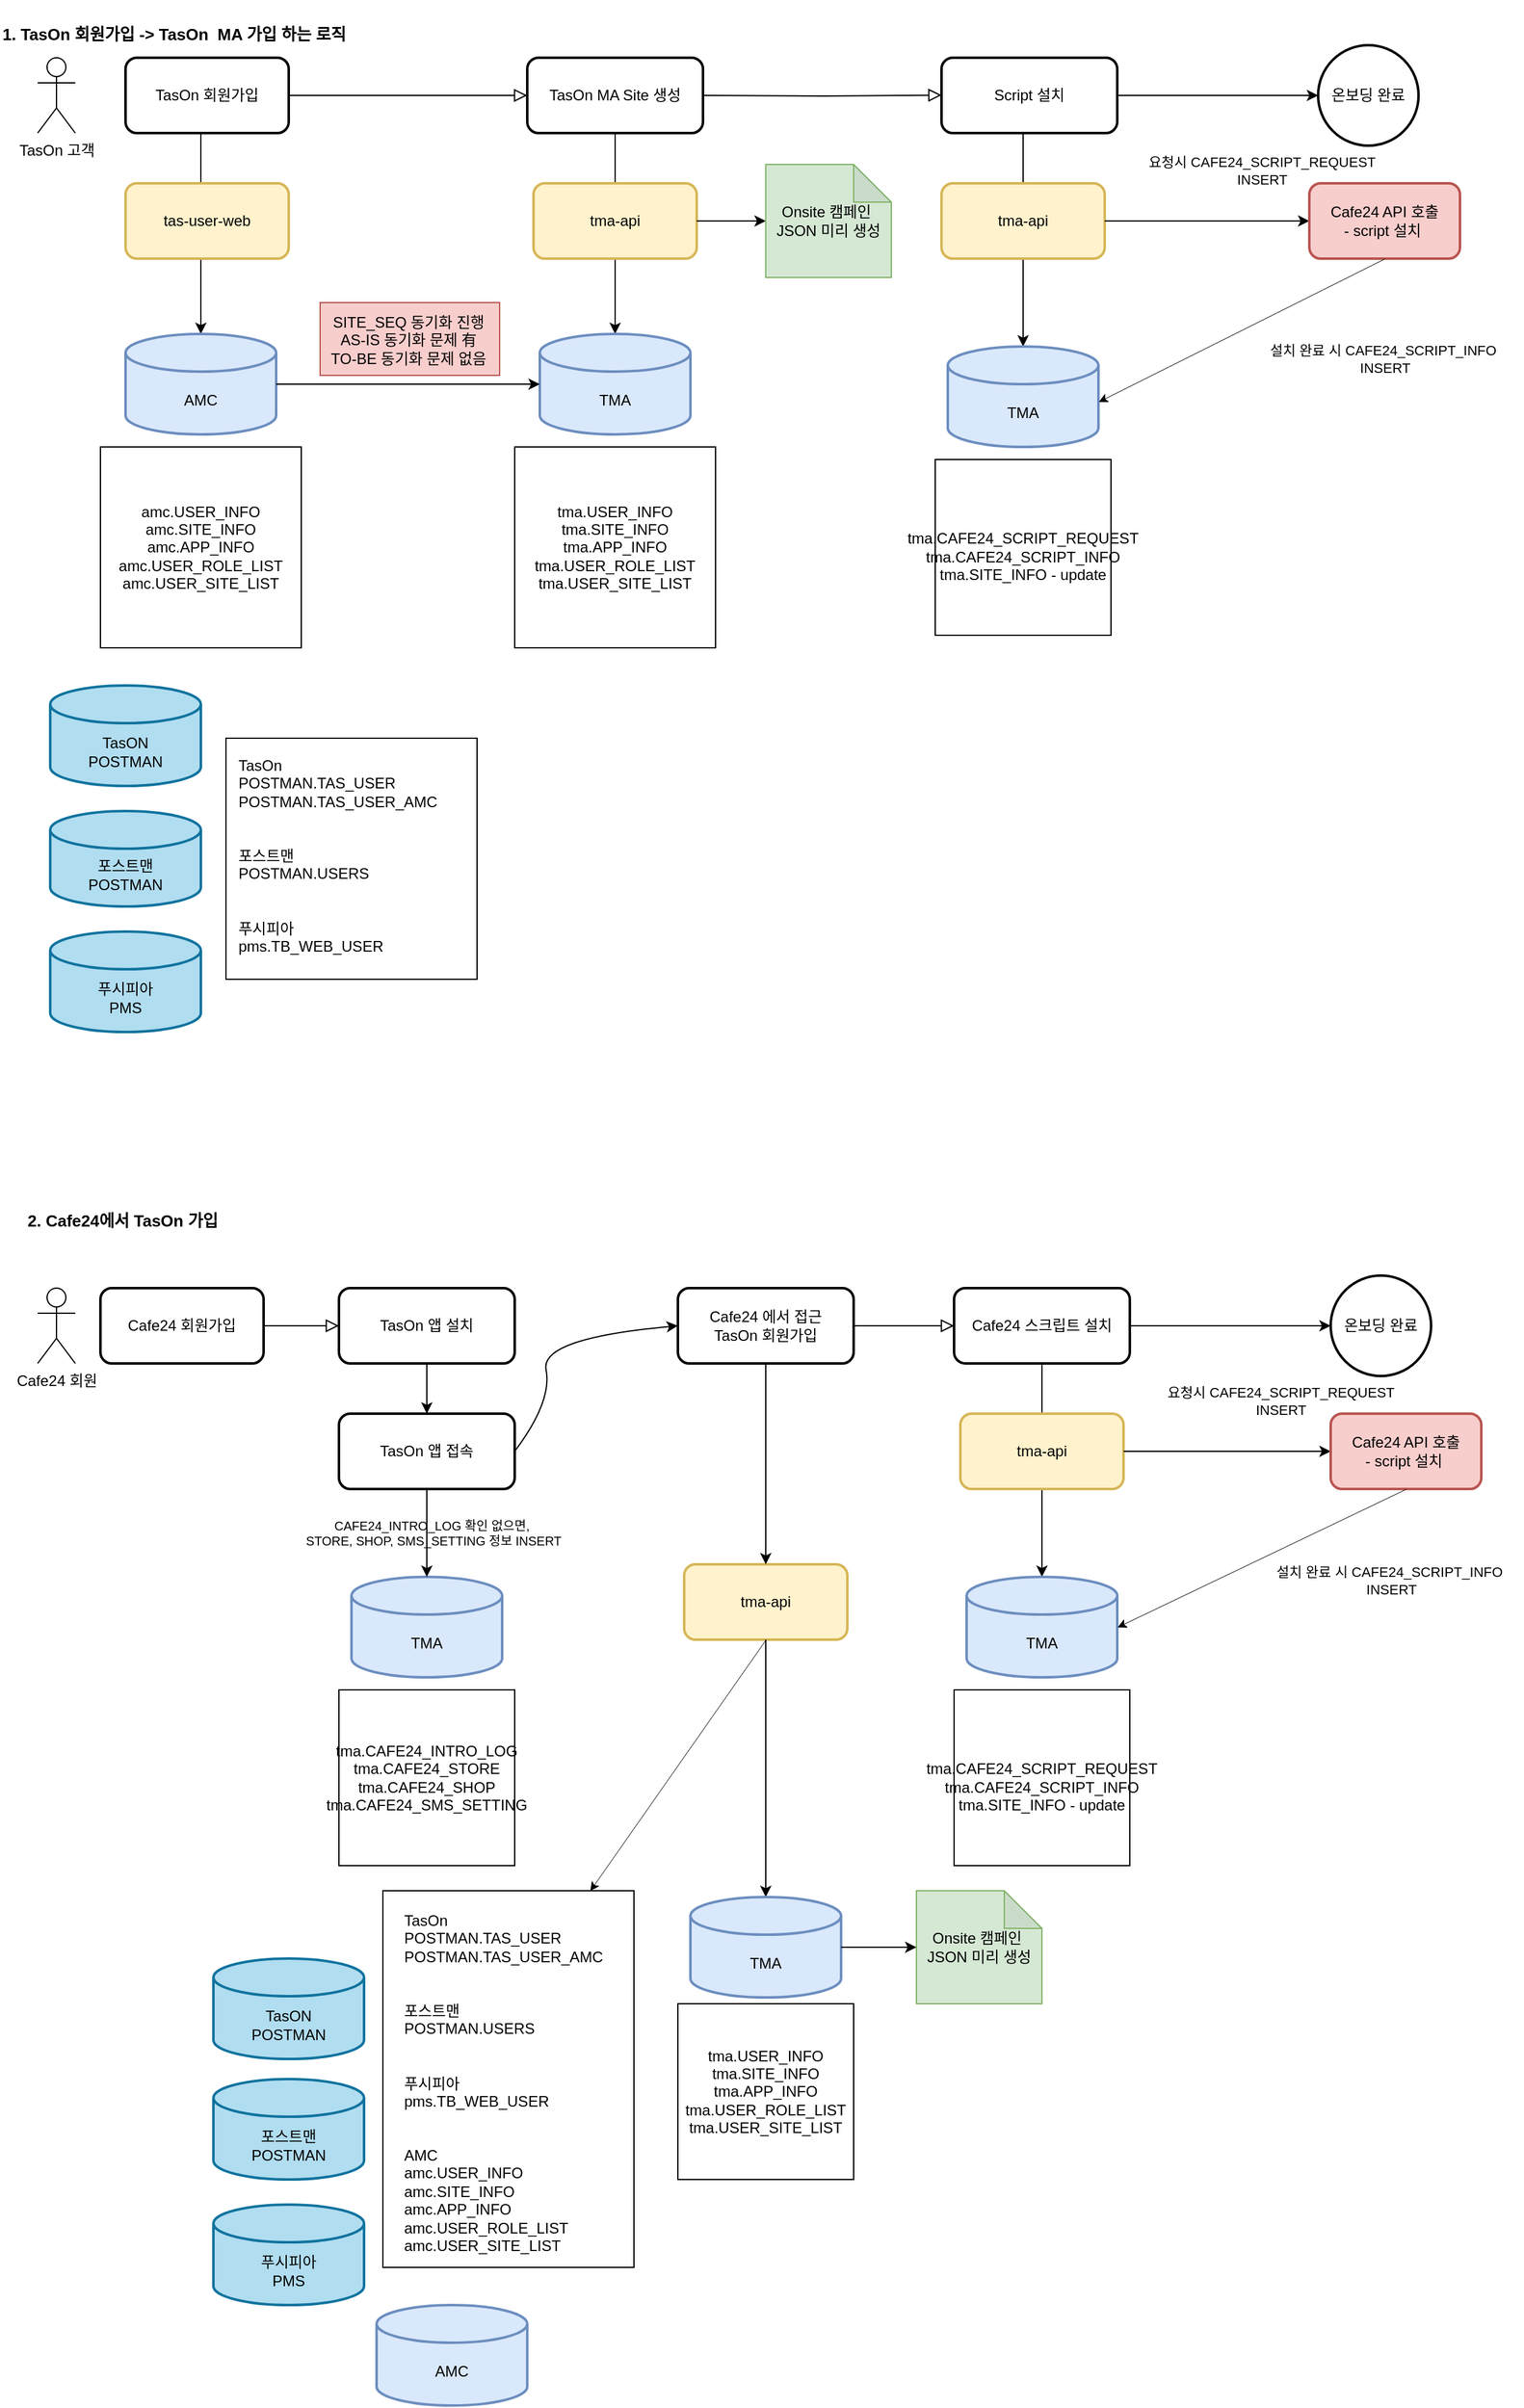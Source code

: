 <mxfile version="21.7.5" type="github">
  <diagram name="페이지-1" id="8XCkK9Wqvl7NkWUmMLuJ">
    <mxGraphModel dx="784" dy="423" grid="1" gridSize="10" guides="1" tooltips="1" connect="1" arrows="1" fold="1" page="1" pageScale="1" pageWidth="1169" pageHeight="1654" math="0" shadow="0">
      <root>
        <mxCell id="0" />
        <mxCell id="1" parent="0" />
        <mxCell id="aHB1TRmOb6sOubxurkW1-218" value="" style="rounded=0;whiteSpace=wrap;html=1;fillColor=#f8cecc;gradientColor=none;strokeColor=#b85450;" vertex="1" parent="1">
          <mxGeometry x="265" y="255" width="143" height="58" as="geometry" />
        </mxCell>
        <mxCell id="aHB1TRmOb6sOubxurkW1-219" value="" style="rounded=0;whiteSpace=wrap;html=1;" vertex="1" parent="1">
          <mxGeometry x="190" y="602" width="200" height="192" as="geometry" />
        </mxCell>
        <mxCell id="aHB1TRmOb6sOubxurkW1-220" value="" style="rounded=0;whiteSpace=wrap;html=1;" vertex="1" parent="1">
          <mxGeometry x="315" y="1520" width="200" height="300" as="geometry" />
        </mxCell>
        <mxCell id="aHB1TRmOb6sOubxurkW1-221" value="TasOn 고객" style="shape=umlActor;verticalLabelPosition=bottom;verticalAlign=top;html=1;labelBackgroundColor=none;" vertex="1" parent="1">
          <mxGeometry x="40" y="60" width="30" height="60" as="geometry" />
        </mxCell>
        <mxCell id="aHB1TRmOb6sOubxurkW1-222" value="" style="rounded=0;html=1;jettySize=auto;orthogonalLoop=1;fontSize=11;endArrow=block;endFill=0;endSize=8;strokeWidth=1;shadow=0;labelBackgroundColor=none;edgeStyle=orthogonalEdgeStyle;fontColor=default;entryX=0;entryY=0.5;entryDx=0;entryDy=0;exitX=1;exitY=0.5;exitDx=0;exitDy=0;" edge="1" parent="1" source="aHB1TRmOb6sOubxurkW1-223" target="aHB1TRmOb6sOubxurkW1-224">
          <mxGeometry relative="1" as="geometry">
            <mxPoint x="430" y="100" as="targetPoint" />
            <mxPoint x="310" y="100" as="sourcePoint" />
          </mxGeometry>
        </mxCell>
        <mxCell id="aHB1TRmOb6sOubxurkW1-223" value="TasOn 회원가입" style="rounded=1;whiteSpace=wrap;html=1;fontSize=12;glass=0;strokeWidth=2;shadow=0;labelBackgroundColor=none;" vertex="1" parent="1">
          <mxGeometry x="110" y="60" width="130" height="60" as="geometry" />
        </mxCell>
        <mxCell id="aHB1TRmOb6sOubxurkW1-224" value="TasOn MA Site 생성" style="rounded=1;whiteSpace=wrap;html=1;fontSize=12;glass=0;strokeWidth=2;shadow=0;labelBackgroundColor=none;" vertex="1" parent="1">
          <mxGeometry x="430" y="60" width="140" height="60" as="geometry" />
        </mxCell>
        <mxCell id="aHB1TRmOb6sOubxurkW1-225" value="" style="endArrow=classic;html=1;rounded=0;labelBackgroundColor=none;fontColor=default;entryX=0.5;entryY=0;entryDx=0;entryDy=0;entryPerimeter=0;" edge="1" parent="1" target="aHB1TRmOb6sOubxurkW1-226">
          <mxGeometry width="50" height="50" relative="1" as="geometry">
            <mxPoint x="170" y="120" as="sourcePoint" />
            <mxPoint x="172" y="274" as="targetPoint" />
          </mxGeometry>
        </mxCell>
        <mxCell id="aHB1TRmOb6sOubxurkW1-226" value="AMC" style="shape=cylinder3;whiteSpace=wrap;html=1;boundedLbl=1;backgroundOutline=1;size=15;strokeWidth=2;labelBackgroundColor=none;fillColor=#dae8fc;strokeColor=#6c8ebf;" vertex="1" parent="1">
          <mxGeometry x="110" y="280" width="120" height="80" as="geometry" />
        </mxCell>
        <mxCell id="aHB1TRmOb6sOubxurkW1-227" value="" style="endArrow=classic;html=1;rounded=0;labelBackgroundColor=none;fontColor=default;" edge="1" parent="1" target="aHB1TRmOb6sOubxurkW1-228">
          <mxGeometry width="50" height="50" relative="1" as="geometry">
            <mxPoint x="500" y="120" as="sourcePoint" />
            <mxPoint x="500" y="220" as="targetPoint" />
          </mxGeometry>
        </mxCell>
        <mxCell id="aHB1TRmOb6sOubxurkW1-228" value="TMA" style="shape=cylinder3;whiteSpace=wrap;html=1;boundedLbl=1;backgroundOutline=1;size=15;strokeWidth=2;labelBackgroundColor=none;fillColor=#dae8fc;strokeColor=#6c8ebf;" vertex="1" parent="1">
          <mxGeometry x="440" y="280" width="120" height="80" as="geometry" />
        </mxCell>
        <mxCell id="aHB1TRmOb6sOubxurkW1-229" value="tma-api" style="rounded=1;whiteSpace=wrap;html=1;strokeWidth=2;labelBackgroundColor=none;fillColor=#fff2cc;strokeColor=#d6b656;" vertex="1" parent="1">
          <mxGeometry x="435" y="160" width="130" height="60" as="geometry" />
        </mxCell>
        <mxCell id="aHB1TRmOb6sOubxurkW1-230" value="" style="endArrow=classic;html=1;rounded=0;entryX=0;entryY=0.5;entryDx=0;entryDy=0;entryPerimeter=0;exitX=1;exitY=0.5;exitDx=0;exitDy=0;exitPerimeter=0;labelBackgroundColor=none;fontColor=default;" edge="1" parent="1">
          <mxGeometry width="50" height="50" relative="1" as="geometry">
            <mxPoint x="230" y="320" as="sourcePoint" />
            <mxPoint x="440" y="320" as="targetPoint" />
          </mxGeometry>
        </mxCell>
        <mxCell id="aHB1TRmOb6sOubxurkW1-231" value="tma.USER_INFO&#xa;tma.SITE_INFO&#xa;tma.APP_INFO&#xa;tma.USER_ROLE_LIST&#xa;tma.USER_SITE_LIST" style="whiteSpace=wrap;html=1;aspect=fixed;labelBackgroundColor=none;" vertex="1" parent="1">
          <mxGeometry x="420" y="370" width="160" height="160" as="geometry" />
        </mxCell>
        <mxCell id="aHB1TRmOb6sOubxurkW1-232" value="&lt;div&gt;amc.USER_INFO&lt;/div&gt;&lt;div&gt;amc.SITE_INFO&lt;/div&gt;&lt;div&gt;amc.APP_INFO&lt;/div&gt;&lt;div&gt;amc.USER_ROLE_LIST&lt;/div&gt;&lt;div&gt;amc.USER_SITE_LIST&lt;/div&gt;" style="whiteSpace=wrap;html=1;aspect=fixed;labelBackgroundColor=none;" vertex="1" parent="1">
          <mxGeometry x="90" y="370" width="160" height="160" as="geometry" />
        </mxCell>
        <mxCell id="aHB1TRmOb6sOubxurkW1-233" value="" style="endArrow=classic;html=1;rounded=0;entryX=0;entryY=0.5;entryDx=0;entryDy=0;entryPerimeter=0;labelBackgroundColor=none;fontColor=default;exitX=1;exitY=0.5;exitDx=0;exitDy=0;" edge="1" parent="1" source="aHB1TRmOb6sOubxurkW1-229" target="aHB1TRmOb6sOubxurkW1-234">
          <mxGeometry width="50" height="50" relative="1" as="geometry">
            <mxPoint x="570" y="190" as="sourcePoint" />
            <mxPoint x="615" y="310" as="targetPoint" />
          </mxGeometry>
        </mxCell>
        <mxCell id="aHB1TRmOb6sOubxurkW1-234" value="Onsite 캠페인&amp;nbsp;&lt;br&gt;JSON 미리 생성" style="shape=note;whiteSpace=wrap;html=1;backgroundOutline=1;darkOpacity=0.05;labelBackgroundColor=none;fillColor=#d5e8d4;strokeColor=#82b366;" vertex="1" parent="1">
          <mxGeometry x="620" y="145" width="100" height="90" as="geometry" />
        </mxCell>
        <mxCell id="aHB1TRmOb6sOubxurkW1-235" value="&lt;h2&gt;&lt;font style=&quot;font-size: 13px;&quot;&gt;1. TasOn 회원가입 -&amp;gt; TasOn&amp;nbsp; MA 가입 하는 로직&amp;nbsp;&lt;/font&gt;&lt;/h2&gt;" style="text;strokeColor=none;align=left;fillColor=none;html=1;verticalAlign=middle;whiteSpace=wrap;rounded=0;labelBackgroundColor=none;" vertex="1" parent="1">
          <mxGeometry x="10" y="20" width="290" height="40" as="geometry" />
        </mxCell>
        <mxCell id="aHB1TRmOb6sOubxurkW1-236" value="tas-user-web" style="rounded=1;whiteSpace=wrap;html=1;strokeWidth=2;labelBackgroundColor=none;fillColor=#fff2cc;strokeColor=#d6b656;" vertex="1" parent="1">
          <mxGeometry x="110" y="160" width="130" height="60" as="geometry" />
        </mxCell>
        <mxCell id="aHB1TRmOb6sOubxurkW1-237" value="&lt;h2&gt;&lt;span style=&quot;font-size: 13px;&quot;&gt;2. Cafe24에서 TasOn 가입&amp;nbsp;&lt;/span&gt;&lt;/h2&gt;" style="text;strokeColor=none;align=left;fillColor=none;html=1;verticalAlign=middle;whiteSpace=wrap;rounded=0;labelBackgroundColor=none;" vertex="1" parent="1">
          <mxGeometry x="30" y="970" width="290" height="30" as="geometry" />
        </mxCell>
        <mxCell id="aHB1TRmOb6sOubxurkW1-238" value="Cafe24 회원" style="shape=umlActor;verticalLabelPosition=bottom;verticalAlign=top;html=1;labelBackgroundColor=none;" vertex="1" parent="1">
          <mxGeometry x="40" y="1040" width="30" height="60" as="geometry" />
        </mxCell>
        <mxCell id="aHB1TRmOb6sOubxurkW1-239" value="" style="rounded=0;html=1;jettySize=auto;orthogonalLoop=1;fontSize=11;endArrow=block;endFill=0;endSize=8;strokeWidth=1;shadow=0;labelBackgroundColor=none;edgeStyle=orthogonalEdgeStyle;fontColor=default;entryX=0;entryY=0.5;entryDx=0;entryDy=0;exitX=1;exitY=0.5;exitDx=0;exitDy=0;" edge="1" parent="1" source="aHB1TRmOb6sOubxurkW1-240" target="aHB1TRmOb6sOubxurkW1-242">
          <mxGeometry relative="1" as="geometry">
            <mxPoint x="420" y="1080" as="targetPoint" />
            <mxPoint x="250" y="1070" as="sourcePoint" />
            <Array as="points" />
          </mxGeometry>
        </mxCell>
        <mxCell id="aHB1TRmOb6sOubxurkW1-240" value="Cafe24 회원가입" style="rounded=1;whiteSpace=wrap;html=1;fontSize=12;glass=0;strokeWidth=2;shadow=0;labelBackgroundColor=none;" vertex="1" parent="1">
          <mxGeometry x="90" y="1040" width="130" height="60" as="geometry" />
        </mxCell>
        <mxCell id="aHB1TRmOb6sOubxurkW1-241" value="" style="edgeStyle=orthogonalEdgeStyle;rounded=0;orthogonalLoop=1;jettySize=auto;html=1;" edge="1" parent="1" source="aHB1TRmOb6sOubxurkW1-242" target="aHB1TRmOb6sOubxurkW1-265">
          <mxGeometry relative="1" as="geometry" />
        </mxCell>
        <mxCell id="aHB1TRmOb6sOubxurkW1-242" value="TasOn 앱 설치" style="rounded=1;whiteSpace=wrap;html=1;fontSize=12;glass=0;strokeWidth=2;shadow=0;labelBackgroundColor=none;" vertex="1" parent="1">
          <mxGeometry x="280" y="1040" width="140" height="60" as="geometry" />
        </mxCell>
        <mxCell id="aHB1TRmOb6sOubxurkW1-243" value="tma.USER_INFO&#xa;tma.SITE_INFO&#xa;tma.APP_INFO&#xa;tma.USER_ROLE_LIST&#xa;tma.USER_SITE_LIST" style="whiteSpace=wrap;html=1;aspect=fixed;labelBackgroundColor=none;" vertex="1" parent="1">
          <mxGeometry x="550" y="1610" width="140" height="140" as="geometry" />
        </mxCell>
        <mxCell id="aHB1TRmOb6sOubxurkW1-244" value="Onsite 캠페인&amp;nbsp;&lt;br&gt;JSON 미리 생성" style="shape=note;whiteSpace=wrap;html=1;backgroundOutline=1;darkOpacity=0.05;labelBackgroundColor=none;fillColor=#d5e8d4;strokeColor=#82b366;" vertex="1" parent="1">
          <mxGeometry x="740" y="1520" width="100" height="90" as="geometry" />
        </mxCell>
        <mxCell id="aHB1TRmOb6sOubxurkW1-245" value="" style="rounded=0;html=1;jettySize=auto;orthogonalLoop=1;fontSize=11;endArrow=block;endFill=0;endSize=8;strokeWidth=1;shadow=0;labelBackgroundColor=none;edgeStyle=orthogonalEdgeStyle;fontColor=default;entryX=0;entryY=0.5;entryDx=0;entryDy=0;" edge="1" parent="1" source="aHB1TRmOb6sOubxurkW1-268" target="aHB1TRmOb6sOubxurkW1-247">
          <mxGeometry relative="1" as="geometry">
            <mxPoint x="980" y="1080" as="targetPoint" />
            <mxPoint x="600" y="1070" as="sourcePoint" />
          </mxGeometry>
        </mxCell>
        <mxCell id="aHB1TRmOb6sOubxurkW1-246" value="" style="edgeStyle=orthogonalEdgeStyle;rounded=0;orthogonalLoop=1;jettySize=auto;html=1;" edge="1" parent="1" source="aHB1TRmOb6sOubxurkW1-247" target="aHB1TRmOb6sOubxurkW1-259">
          <mxGeometry relative="1" as="geometry">
            <Array as="points">
              <mxPoint x="960" y="1070" />
              <mxPoint x="960" y="1070" />
            </Array>
          </mxGeometry>
        </mxCell>
        <mxCell id="aHB1TRmOb6sOubxurkW1-247" value="Cafe24 스크립트 설치" style="rounded=1;whiteSpace=wrap;html=1;fontSize=12;glass=0;strokeWidth=2;shadow=0;labelBackgroundColor=none;" vertex="1" parent="1">
          <mxGeometry x="770" y="1040" width="140" height="60" as="geometry" />
        </mxCell>
        <mxCell id="aHB1TRmOb6sOubxurkW1-248" value="Script 설치" style="rounded=1;whiteSpace=wrap;html=1;fontSize=12;glass=0;strokeWidth=2;shadow=0;labelBackgroundColor=none;" vertex="1" parent="1">
          <mxGeometry x="760" y="60" width="140" height="60" as="geometry" />
        </mxCell>
        <mxCell id="aHB1TRmOb6sOubxurkW1-249" value="" style="rounded=0;html=1;jettySize=auto;orthogonalLoop=1;fontSize=11;endArrow=block;endFill=0;endSize=8;strokeWidth=1;shadow=0;labelBackgroundColor=none;edgeStyle=orthogonalEdgeStyle;fontColor=default;entryX=0;entryY=0.5;entryDx=0;entryDy=0;" edge="1" parent="1">
          <mxGeometry relative="1" as="geometry">
            <mxPoint x="760" y="89.79" as="targetPoint" />
            <mxPoint x="570" y="90" as="sourcePoint" />
          </mxGeometry>
        </mxCell>
        <mxCell id="aHB1TRmOb6sOubxurkW1-250" value="" style="endArrow=classic;html=1;rounded=0;labelBackgroundColor=none;fontColor=default;" edge="1" parent="1" target="aHB1TRmOb6sOubxurkW1-251">
          <mxGeometry width="50" height="50" relative="1" as="geometry">
            <mxPoint x="840" y="1100" as="sourcePoint" />
            <mxPoint x="840" y="1200" as="targetPoint" />
          </mxGeometry>
        </mxCell>
        <mxCell id="aHB1TRmOb6sOubxurkW1-251" value="TMA" style="shape=cylinder3;whiteSpace=wrap;html=1;boundedLbl=1;backgroundOutline=1;size=15;strokeWidth=2;labelBackgroundColor=none;fillColor=#dae8fc;strokeColor=#6c8ebf;" vertex="1" parent="1">
          <mxGeometry x="780" y="1270" width="120" height="80" as="geometry" />
        </mxCell>
        <mxCell id="aHB1TRmOb6sOubxurkW1-252" value="tma-api" style="rounded=1;whiteSpace=wrap;html=1;strokeWidth=2;labelBackgroundColor=none;fillColor=#fff2cc;strokeColor=#d6b656;" vertex="1" parent="1">
          <mxGeometry x="775" y="1140" width="130" height="60" as="geometry" />
        </mxCell>
        <mxCell id="aHB1TRmOb6sOubxurkW1-253" value="" style="endArrow=classic;html=1;rounded=0;entryX=0;entryY=0.5;entryDx=0;entryDy=0;exitX=1;exitY=0.5;exitDx=0;exitDy=0;" edge="1" parent="1" source="aHB1TRmOb6sOubxurkW1-252" target="aHB1TRmOb6sOubxurkW1-254">
          <mxGeometry width="50" height="50" relative="1" as="geometry">
            <mxPoint x="670" y="1320" as="sourcePoint" />
            <mxPoint x="970" y="1170" as="targetPoint" />
          </mxGeometry>
        </mxCell>
        <mxCell id="aHB1TRmOb6sOubxurkW1-254" value="Cafe24 API 호출&lt;br&gt;- script 설치&amp;nbsp;" style="rounded=1;whiteSpace=wrap;html=1;strokeWidth=2;fillColor=#f8cecc;strokeColor=#b85450;" vertex="1" parent="1">
          <mxGeometry x="1070" y="1140" width="120" height="60" as="geometry" />
        </mxCell>
        <mxCell id="aHB1TRmOb6sOubxurkW1-255" value="" style="endArrow=classic;html=1;rounded=0;labelBackgroundColor=none;fontColor=default;entryX=1;entryY=0.5;entryDx=0;entryDy=0;entryPerimeter=0;strokeWidth=0.5;exitX=0.5;exitY=1;exitDx=0;exitDy=0;" edge="1" parent="1" source="aHB1TRmOb6sOubxurkW1-254" target="aHB1TRmOb6sOubxurkW1-251">
          <mxGeometry width="50" height="50" relative="1" as="geometry">
            <mxPoint x="1059.47" y="1200" as="sourcePoint" />
            <mxPoint x="900" y="1300" as="targetPoint" />
          </mxGeometry>
        </mxCell>
        <mxCell id="aHB1TRmOb6sOubxurkW1-256" value="&lt;br&gt;&lt;div style=&quot;border-color: var(--border-color); text-align: left;&quot;&gt;tma.CAFE24_SCRIPT_REQUEST&lt;/div&gt;&lt;span style=&quot;border-color: var(--border-color);&quot;&gt;tma.CAFE24_SCRIPT_INFO&lt;br&gt;tma.SITE_INFO - update&lt;br&gt;&lt;/span&gt;" style="whiteSpace=wrap;html=1;aspect=fixed;labelBackgroundColor=none;" vertex="1" parent="1">
          <mxGeometry x="770" y="1360" width="140" height="140" as="geometry" />
        </mxCell>
        <mxCell id="aHB1TRmOb6sOubxurkW1-257" value="요청시 CAFE24_SCRIPT_REQUEST&lt;br style=&quot;font-size: 11px;&quot;&gt;INSERT" style="text;html=1;align=center;verticalAlign=middle;resizable=0;points=[];autosize=1;strokeColor=none;fillColor=none;fontSize=11;" vertex="1" parent="1">
          <mxGeometry x="925" y="1110" width="210" height="40" as="geometry" />
        </mxCell>
        <mxCell id="aHB1TRmOb6sOubxurkW1-258" value="설치 완료 시 CAFE24_SCRIPT_INFO&amp;nbsp;&lt;br style=&quot;font-size: 11px;&quot;&gt;INSERT" style="text;html=1;align=center;verticalAlign=middle;resizable=0;points=[];autosize=1;strokeColor=none;fillColor=none;fontSize=11;" vertex="1" parent="1">
          <mxGeometry x="1013" y="1253" width="210" height="40" as="geometry" />
        </mxCell>
        <mxCell id="aHB1TRmOb6sOubxurkW1-259" value="온보딩 완료" style="ellipse;whiteSpace=wrap;html=1;rounded=1;glass=0;strokeWidth=2;shadow=0;labelBackgroundColor=none;" vertex="1" parent="1">
          <mxGeometry x="1070" y="1030" width="80" height="80" as="geometry" />
        </mxCell>
        <mxCell id="aHB1TRmOb6sOubxurkW1-260" value="" style="edgeStyle=orthogonalEdgeStyle;rounded=0;orthogonalLoop=1;jettySize=auto;html=1;exitX=1;exitY=0.5;exitDx=0;exitDy=0;" edge="1" parent="1" source="aHB1TRmOb6sOubxurkW1-248" target="aHB1TRmOb6sOubxurkW1-261">
          <mxGeometry relative="1" as="geometry">
            <mxPoint x="920" y="90" as="sourcePoint" />
          </mxGeometry>
        </mxCell>
        <mxCell id="aHB1TRmOb6sOubxurkW1-261" value="온보딩 완료" style="ellipse;whiteSpace=wrap;html=1;rounded=1;glass=0;strokeWidth=2;shadow=0;labelBackgroundColor=none;" vertex="1" parent="1">
          <mxGeometry x="1060" y="50" width="80" height="80" as="geometry" />
        </mxCell>
        <mxCell id="aHB1TRmOb6sOubxurkW1-262" value="TMA" style="shape=cylinder3;whiteSpace=wrap;html=1;boundedLbl=1;backgroundOutline=1;size=15;strokeWidth=2;labelBackgroundColor=none;fillColor=#dae8fc;strokeColor=#6c8ebf;" vertex="1" parent="1">
          <mxGeometry x="290" y="1270" width="120" height="80" as="geometry" />
        </mxCell>
        <mxCell id="aHB1TRmOb6sOubxurkW1-263" value="tma.CAFE24_INTRO_LOG&lt;br&gt;tma.CAFE24_STORE&lt;br&gt;tma.CAFE24_SHOP&lt;br&gt;tma.CAFE24_SMS_SETTING" style="whiteSpace=wrap;html=1;aspect=fixed;labelBackgroundColor=none;" vertex="1" parent="1">
          <mxGeometry x="280" y="1360" width="140" height="140" as="geometry" />
        </mxCell>
        <mxCell id="aHB1TRmOb6sOubxurkW1-264" value="" style="edgeStyle=orthogonalEdgeStyle;rounded=0;orthogonalLoop=1;jettySize=auto;html=1;" edge="1" parent="1" source="aHB1TRmOb6sOubxurkW1-265" target="aHB1TRmOb6sOubxurkW1-262">
          <mxGeometry relative="1" as="geometry" />
        </mxCell>
        <mxCell id="aHB1TRmOb6sOubxurkW1-265" value="TasOn 앱 접속" style="rounded=1;whiteSpace=wrap;html=1;fontSize=12;glass=0;strokeWidth=2;shadow=0;labelBackgroundColor=none;" vertex="1" parent="1">
          <mxGeometry x="280" y="1140" width="140" height="60" as="geometry" />
        </mxCell>
        <mxCell id="aHB1TRmOb6sOubxurkW1-266" value="" style="curved=1;endArrow=classic;html=1;rounded=0;exitX=1;exitY=0.5;exitDx=0;exitDy=0;entryX=0;entryY=0.5;entryDx=0;entryDy=0;" edge="1" parent="1" source="aHB1TRmOb6sOubxurkW1-265" target="aHB1TRmOb6sOubxurkW1-268">
          <mxGeometry width="50" height="50" relative="1" as="geometry">
            <mxPoint x="440" y="1130" as="sourcePoint" />
            <mxPoint x="450" y="1070" as="targetPoint" />
            <Array as="points">
              <mxPoint x="450" y="1130" />
              <mxPoint x="440" y="1080" />
            </Array>
          </mxGeometry>
        </mxCell>
        <mxCell id="aHB1TRmOb6sOubxurkW1-267" value="CAFE24_INTRO_LOG 확인 없으면,&amp;nbsp;&lt;br style=&quot;font-size: 10px;&quot;&gt;STORE, SHOP, SMS_SETTING 정보 INSERT" style="text;html=1;align=center;verticalAlign=middle;resizable=0;points=[];autosize=1;strokeColor=none;fillColor=none;fontSize=10;" vertex="1" parent="1">
          <mxGeometry x="240" y="1215" width="230" height="40" as="geometry" />
        </mxCell>
        <mxCell id="aHB1TRmOb6sOubxurkW1-268" value="Cafe24 에서 접근 &lt;br&gt;TasOn 회원가입" style="rounded=1;whiteSpace=wrap;html=1;fontSize=12;glass=0;strokeWidth=2;shadow=0;labelBackgroundColor=none;" vertex="1" parent="1">
          <mxGeometry x="550" y="1040" width="140" height="60" as="geometry" />
        </mxCell>
        <mxCell id="aHB1TRmOb6sOubxurkW1-269" value="tma-api" style="rounded=1;whiteSpace=wrap;html=1;strokeWidth=2;labelBackgroundColor=none;fillColor=#fff2cc;strokeColor=#d6b656;" vertex="1" parent="1">
          <mxGeometry x="555" y="1260" width="130" height="60" as="geometry" />
        </mxCell>
        <mxCell id="aHB1TRmOb6sOubxurkW1-270" value="" style="endArrow=classic;html=1;rounded=0;labelBackgroundColor=none;fontColor=default;exitX=0.5;exitY=1;exitDx=0;exitDy=0;" edge="1" parent="1" source="aHB1TRmOb6sOubxurkW1-268">
          <mxGeometry width="50" height="50" relative="1" as="geometry">
            <mxPoint x="625" y="1110" as="sourcePoint" />
            <mxPoint x="620" y="1260" as="targetPoint" />
          </mxGeometry>
        </mxCell>
        <mxCell id="aHB1TRmOb6sOubxurkW1-271" value="" style="endArrow=classic;html=1;rounded=0;labelBackgroundColor=none;fontColor=default;exitX=0.5;exitY=1;exitDx=0;exitDy=0;entryX=0.5;entryY=0;entryDx=0;entryDy=0;entryPerimeter=0;" edge="1" parent="1" source="aHB1TRmOb6sOubxurkW1-269" target="aHB1TRmOb6sOubxurkW1-272">
          <mxGeometry width="50" height="50" relative="1" as="geometry">
            <mxPoint x="616.9" y="1350" as="sourcePoint" />
            <mxPoint x="620" y="1520" as="targetPoint" />
          </mxGeometry>
        </mxCell>
        <mxCell id="aHB1TRmOb6sOubxurkW1-272" value="TMA" style="shape=cylinder3;whiteSpace=wrap;html=1;boundedLbl=1;backgroundOutline=1;size=15;strokeWidth=2;labelBackgroundColor=none;fillColor=#dae8fc;strokeColor=#6c8ebf;" vertex="1" parent="1">
          <mxGeometry x="560" y="1525" width="120" height="80" as="geometry" />
        </mxCell>
        <mxCell id="aHB1TRmOb6sOubxurkW1-273" value="" style="endArrow=classic;html=1;rounded=0;entryX=0;entryY=0.5;entryDx=0;entryDy=0;entryPerimeter=0;labelBackgroundColor=none;fontColor=default;exitX=1;exitY=0.5;exitDx=0;exitDy=0;exitPerimeter=0;" edge="1" parent="1" source="aHB1TRmOb6sOubxurkW1-272" target="aHB1TRmOb6sOubxurkW1-244">
          <mxGeometry width="50" height="50" relative="1" as="geometry">
            <mxPoint x="730" y="1564.41" as="sourcePoint" />
            <mxPoint x="785" y="1564.41" as="targetPoint" />
          </mxGeometry>
        </mxCell>
        <mxCell id="aHB1TRmOb6sOubxurkW1-274" value="" style="endArrow=classic;html=1;rounded=0;labelBackgroundColor=none;fontColor=default;exitX=0.5;exitY=1;exitDx=0;exitDy=0;fontSize=8;strokeWidth=0.5;" edge="1" parent="1" source="aHB1TRmOb6sOubxurkW1-269">
          <mxGeometry width="50" height="50" relative="1" as="geometry">
            <mxPoint x="600" y="1320" as="sourcePoint" />
            <mxPoint x="480" y="1520" as="targetPoint" />
          </mxGeometry>
        </mxCell>
        <mxCell id="aHB1TRmOb6sOubxurkW1-275" value="TasOn&#xa;POSTMAN.TAS_USER&#xa;POSTMAN.TAS_USER_AMC&#xa;&#xa;&#xa;포스트맨&#xa;POSTMAN.USERS&#xa;&#xa;&#xa;푸시피아&#xa;pms.TB_WEB_USER&#xa;&#xa;&#xa;AMC&#xa;amc.USER_INFO&#xa;amc.SITE_INFO&#xa;amc.APP_INFO&#xa;amc.USER_ROLE_LIST&#xa;amc.USER_SITE_LIST" style="text;whiteSpace=wrap;" vertex="1" parent="1">
          <mxGeometry x="330" y="1530" width="185" height="290" as="geometry" />
        </mxCell>
        <mxCell id="aHB1TRmOb6sOubxurkW1-276" value="" style="endArrow=classic;html=1;rounded=0;labelBackgroundColor=none;fontColor=default;" edge="1" parent="1" target="aHB1TRmOb6sOubxurkW1-277">
          <mxGeometry width="50" height="50" relative="1" as="geometry">
            <mxPoint x="825" y="120" as="sourcePoint" />
            <mxPoint x="825" y="220" as="targetPoint" />
          </mxGeometry>
        </mxCell>
        <mxCell id="aHB1TRmOb6sOubxurkW1-277" value="TMA" style="shape=cylinder3;whiteSpace=wrap;html=1;boundedLbl=1;backgroundOutline=1;size=15;strokeWidth=2;labelBackgroundColor=none;fillColor=#dae8fc;strokeColor=#6c8ebf;" vertex="1" parent="1">
          <mxGeometry x="765" y="290" width="120" height="80" as="geometry" />
        </mxCell>
        <mxCell id="aHB1TRmOb6sOubxurkW1-278" value="tma-api" style="rounded=1;whiteSpace=wrap;html=1;strokeWidth=2;labelBackgroundColor=none;fillColor=#fff2cc;strokeColor=#d6b656;" vertex="1" parent="1">
          <mxGeometry x="760" y="160" width="130" height="60" as="geometry" />
        </mxCell>
        <mxCell id="aHB1TRmOb6sOubxurkW1-279" value="" style="endArrow=classic;html=1;rounded=0;entryX=0;entryY=0.5;entryDx=0;entryDy=0;exitX=1;exitY=0.5;exitDx=0;exitDy=0;" edge="1" parent="1" source="aHB1TRmOb6sOubxurkW1-278" target="aHB1TRmOb6sOubxurkW1-280">
          <mxGeometry width="50" height="50" relative="1" as="geometry">
            <mxPoint x="655" y="340" as="sourcePoint" />
            <mxPoint x="955" y="190" as="targetPoint" />
          </mxGeometry>
        </mxCell>
        <mxCell id="aHB1TRmOb6sOubxurkW1-280" value="Cafe24 API 호출&lt;br&gt;- script 설치&amp;nbsp;" style="rounded=1;whiteSpace=wrap;html=1;strokeWidth=2;fillColor=#f8cecc;strokeColor=#b85450;" vertex="1" parent="1">
          <mxGeometry x="1053" y="160" width="120" height="60" as="geometry" />
        </mxCell>
        <mxCell id="aHB1TRmOb6sOubxurkW1-281" value="&lt;br&gt;&lt;div style=&quot;border-color: var(--border-color); text-align: left;&quot;&gt;tma.CAFE24_SCRIPT_REQUEST&lt;/div&gt;&lt;span style=&quot;border-color: var(--border-color);&quot;&gt;tma.CAFE24_SCRIPT_INFO&lt;br&gt;tma.SITE_INFO - update&lt;br&gt;&lt;/span&gt;" style="whiteSpace=wrap;html=1;aspect=fixed;labelBackgroundColor=none;" vertex="1" parent="1">
          <mxGeometry x="755" y="380" width="140" height="140" as="geometry" />
        </mxCell>
        <mxCell id="aHB1TRmOb6sOubxurkW1-282" value="요청시 CAFE24_SCRIPT_REQUEST&lt;br style=&quot;font-size: 11px;&quot;&gt;INSERT" style="text;html=1;align=center;verticalAlign=middle;resizable=0;points=[];autosize=1;strokeColor=none;fillColor=none;fontSize=11;" vertex="1" parent="1">
          <mxGeometry x="910" y="130" width="210" height="40" as="geometry" />
        </mxCell>
        <mxCell id="aHB1TRmOb6sOubxurkW1-283" value="설치 완료 시 CAFE24_SCRIPT_INFO&amp;nbsp;&lt;br style=&quot;font-size: 11px;&quot;&gt;INSERT" style="text;html=1;align=center;verticalAlign=middle;resizable=0;points=[];autosize=1;strokeColor=none;fillColor=none;fontSize=11;" vertex="1" parent="1">
          <mxGeometry x="1008" y="280" width="210" height="40" as="geometry" />
        </mxCell>
        <mxCell id="aHB1TRmOb6sOubxurkW1-284" value="TasON&lt;br&gt;POSTMAN" style="shape=cylinder3;whiteSpace=wrap;html=1;boundedLbl=1;backgroundOutline=1;size=15;strokeWidth=2;labelBackgroundColor=none;fillColor=#b1ddf0;strokeColor=#10739e;" vertex="1" parent="1">
          <mxGeometry x="180" y="1574" width="120" height="80" as="geometry" />
        </mxCell>
        <mxCell id="aHB1TRmOb6sOubxurkW1-285" value="포스트맨&lt;br&gt;POSTMAN" style="shape=cylinder3;whiteSpace=wrap;html=1;boundedLbl=1;backgroundOutline=1;size=15;strokeWidth=2;labelBackgroundColor=none;fillColor=#b1ddf0;strokeColor=#10739e;" vertex="1" parent="1">
          <mxGeometry x="180" y="1670" width="120" height="80" as="geometry" />
        </mxCell>
        <mxCell id="aHB1TRmOb6sOubxurkW1-286" value="푸시피아&lt;br&gt;PMS" style="shape=cylinder3;whiteSpace=wrap;html=1;boundedLbl=1;backgroundOutline=1;size=15;strokeWidth=2;labelBackgroundColor=none;fillColor=#b1ddf0;strokeColor=#10739e;" vertex="1" parent="1">
          <mxGeometry x="180" y="1770" width="120" height="80" as="geometry" />
        </mxCell>
        <mxCell id="aHB1TRmOb6sOubxurkW1-287" value="AMC" style="shape=cylinder3;whiteSpace=wrap;html=1;boundedLbl=1;backgroundOutline=1;size=15;strokeWidth=2;labelBackgroundColor=none;fillColor=#dae8fc;strokeColor=#6c8ebf;" vertex="1" parent="1">
          <mxGeometry x="310" y="1850" width="120" height="80" as="geometry" />
        </mxCell>
        <mxCell id="aHB1TRmOb6sOubxurkW1-288" value="TasON&lt;br&gt;POSTMAN" style="shape=cylinder3;whiteSpace=wrap;html=1;boundedLbl=1;backgroundOutline=1;size=15;strokeWidth=2;labelBackgroundColor=none;fillColor=#b1ddf0;strokeColor=#10739e;" vertex="1" parent="1">
          <mxGeometry x="50" y="560" width="120" height="80" as="geometry" />
        </mxCell>
        <mxCell id="aHB1TRmOb6sOubxurkW1-289" value="포스트맨&lt;br&gt;POSTMAN" style="shape=cylinder3;whiteSpace=wrap;html=1;boundedLbl=1;backgroundOutline=1;size=15;strokeWidth=2;labelBackgroundColor=none;fillColor=#b1ddf0;strokeColor=#10739e;" vertex="1" parent="1">
          <mxGeometry x="50" y="660" width="120" height="76" as="geometry" />
        </mxCell>
        <mxCell id="aHB1TRmOb6sOubxurkW1-290" value="푸시피아&lt;br&gt;PMS" style="shape=cylinder3;whiteSpace=wrap;html=1;boundedLbl=1;backgroundOutline=1;size=15;strokeWidth=2;labelBackgroundColor=none;fillColor=#b1ddf0;strokeColor=#10739e;" vertex="1" parent="1">
          <mxGeometry x="50" y="756" width="120" height="80" as="geometry" />
        </mxCell>
        <mxCell id="aHB1TRmOb6sOubxurkW1-291" value="TasOn&#xa;POSTMAN.TAS_USER&#xa;POSTMAN.TAS_USER_AMC&#xa;&#xa;&#xa;포스트맨&#xa;POSTMAN.USERS&#xa;&#xa;&#xa;푸시피아&#xa;pms.TB_WEB_USER&#xa;&#xa;&#xa;" style="text;whiteSpace=wrap;" vertex="1" parent="1">
          <mxGeometry x="197.5" y="609.5" width="185" height="177" as="geometry" />
        </mxCell>
        <mxCell id="aHB1TRmOb6sOubxurkW1-292" value="" style="endArrow=classic;html=1;rounded=0;labelBackgroundColor=none;fontColor=default;entryX=1;entryY=0.5;entryDx=0;entryDy=0;entryPerimeter=0;strokeWidth=0.5;exitX=0.5;exitY=1;exitDx=0;exitDy=0;" edge="1" parent="1" source="aHB1TRmOb6sOubxurkW1-280">
          <mxGeometry width="50" height="50" relative="1" as="geometry">
            <mxPoint x="1115" y="224" as="sourcePoint" />
            <mxPoint x="885" y="334" as="targetPoint" />
          </mxGeometry>
        </mxCell>
        <mxCell id="aHB1TRmOb6sOubxurkW1-293" value="SITE_SEQ 동기화 진행&lt;br&gt;AS-IS 동기화 문제 有&lt;br&gt;TO-BE 동기화 문제 없음" style="edgeLabel;html=1;align=center;verticalAlign=middle;resizable=0;points=[];fontSize=12;fontStyle=0;labelBackgroundColor=none;" vertex="1" connectable="0" parent="1">
          <mxGeometry x="334.997" y="285" as="geometry" />
        </mxCell>
      </root>
    </mxGraphModel>
  </diagram>
</mxfile>

